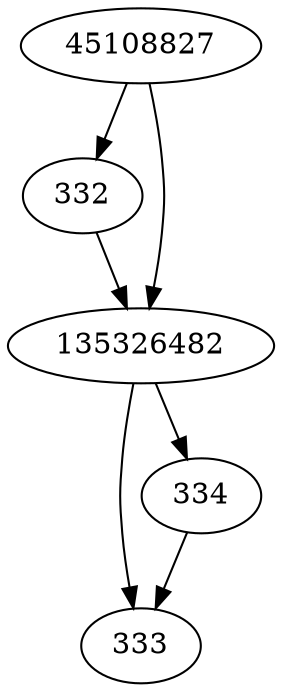 strict digraph  {
332;
333;
334;
135326482;
45108827;
332 -> 135326482;
334 -> 333;
135326482 -> 333;
135326482 -> 334;
45108827 -> 135326482;
45108827 -> 332;
}
